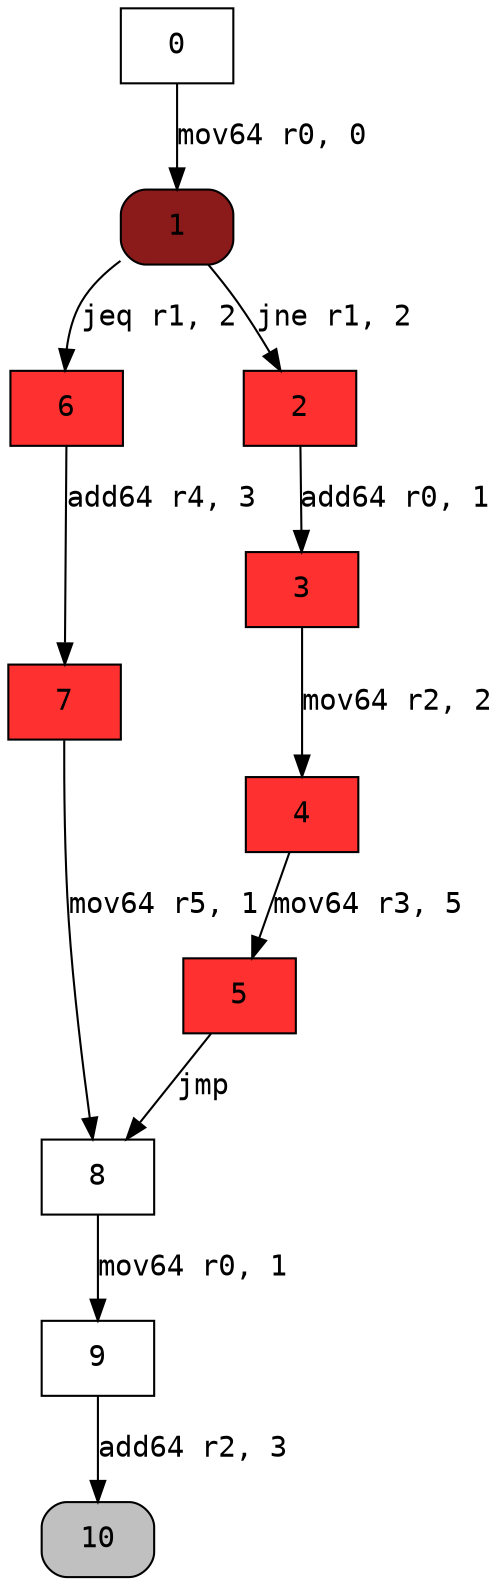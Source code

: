 digraph cfg { 
node [fontname="monospace"];
node [shape=box];
edge [fontname="monospace"];
  0 -> 1 [label="mov64 r0, 0"];
  1 -> 6 [label="jeq r1, 2"];
  1 -> 2 [label="jne r1, 2"];
  2 -> 3 [label="add64 r0, 1"];
  3 -> 4 [label="mov64 r2, 2"];
  4 -> 5 [label="mov64 r3, 5"];
  5 -> 8 [label="jmp"];
  6 -> 7 [label="add64 r4, 3"];
  7 -> 8 [label="mov64 r5, 1"];
  8 -> 9 [label="mov64 r0, 1"];
  9 -> 10 [label="add64 r2, 3"];
1 [style="rounded,filled",fillcolor=firebrick4];
2 [style=filled,fillcolor=firebrick1];
3 [style=filled,fillcolor=firebrick1];
4 [style=filled,fillcolor=firebrick1];
5 [style=filled,fillcolor=firebrick1];
6 [style=filled,fillcolor=firebrick1];
7 [style=filled,fillcolor=firebrick1];
10 [style="rounded,filled",fillcolor=grey];
}